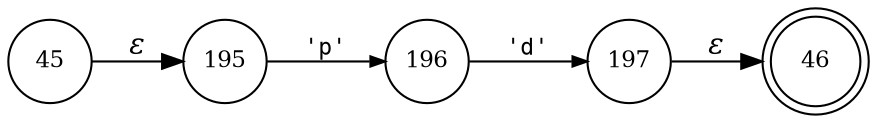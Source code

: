 digraph ATN {
rankdir=LR;
s46[fontsize=11, label="46", shape=doublecircle, fixedsize=true, width=.6];
s195[fontsize=11,label="195", shape=circle, fixedsize=true, width=.55, peripheries=1];
s196[fontsize=11,label="196", shape=circle, fixedsize=true, width=.55, peripheries=1];
s197[fontsize=11,label="197", shape=circle, fixedsize=true, width=.55, peripheries=1];
s45[fontsize=11,label="45", shape=circle, fixedsize=true, width=.55, peripheries=1];
s45 -> s195 [fontname="Times-Italic", label="&epsilon;"];
s195 -> s196 [fontsize=11, fontname="Courier", arrowsize=.7, label = "'p'", arrowhead = normal];
s196 -> s197 [fontsize=11, fontname="Courier", arrowsize=.7, label = "'d'", arrowhead = normal];
s197 -> s46 [fontname="Times-Italic", label="&epsilon;"];
}